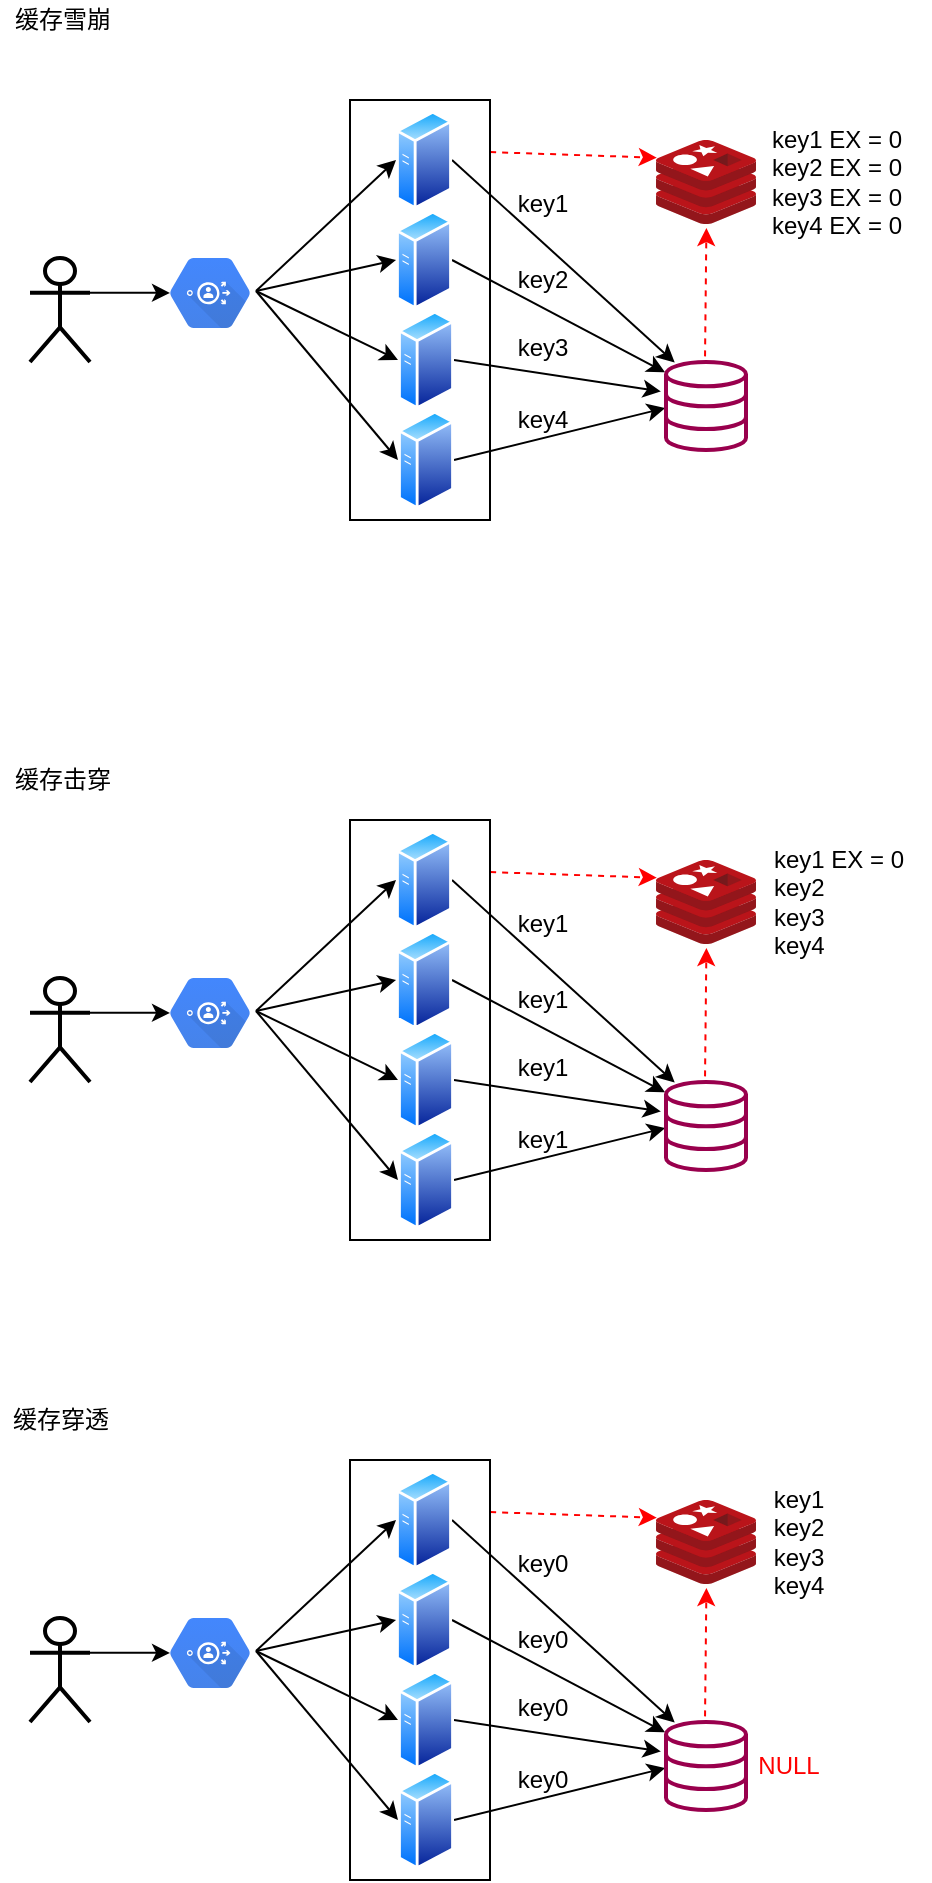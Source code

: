 <mxfile version="13.1.3" type="github"><diagram id="LF-wBUinEw7tB05aD-8D" name="第 1 页"><mxGraphModel dx="988" dy="596" grid="1" gridSize="10" guides="1" tooltips="1" connect="1" arrows="1" fold="1" page="1" pageScale="1" pageWidth="827" pageHeight="1169" math="0" shadow="0"><root><mxCell id="0"/><mxCell id="1" parent="0"/><mxCell id="2JN4IyXqBzqJY3ctXjoC-40" value="" style="edgeStyle=none;rounded=0;orthogonalLoop=1;jettySize=auto;html=1;entryX=0.008;entryY=0.211;entryDx=0;entryDy=0;entryPerimeter=0;exitX=1.001;exitY=0.124;exitDx=0;exitDy=0;exitPerimeter=0;dashed=1;strokeColor=#FF0000;" edge="1" parent="1" source="2JN4IyXqBzqJY3ctXjoC-16" target="2JN4IyXqBzqJY3ctXjoC-25"><mxGeometry relative="1" as="geometry"><mxPoint x="353" y="185.0" as="targetPoint"/></mxGeometry></mxCell><mxCell id="2JN4IyXqBzqJY3ctXjoC-16" value="" style="verticalLabelPosition=bottom;verticalAlign=top;html=1;shape=mxgraph.basic.rect;fillColor2=none;strokeWidth=1;size=20;indent=5;fillColor=none;" vertex="1" parent="1"><mxGeometry x="210" y="80" width="70" height="210" as="geometry"/></mxCell><mxCell id="2JN4IyXqBzqJY3ctXjoC-38" style="edgeStyle=none;rounded=0;orthogonalLoop=1;jettySize=auto;html=1;exitX=1;exitY=0.5;exitDx=0;exitDy=0;entryX=0.109;entryY=0.006;entryDx=0;entryDy=0;entryPerimeter=0;" edge="1" parent="1" source="2JN4IyXqBzqJY3ctXjoC-17" target="2JN4IyXqBzqJY3ctXjoC-24"><mxGeometry relative="1" as="geometry"/></mxCell><mxCell id="2JN4IyXqBzqJY3ctXjoC-17" value="" style="aspect=fixed;perimeter=ellipsePerimeter;html=1;align=center;shadow=0;dashed=0;spacingTop=3;image;image=img/lib/active_directory/generic_server.svg;fillColor=none;" vertex="1" parent="1"><mxGeometry x="233" y="85" width="28.0" height="50" as="geometry"/></mxCell><mxCell id="2JN4IyXqBzqJY3ctXjoC-37" style="edgeStyle=none;rounded=0;orthogonalLoop=1;jettySize=auto;html=1;exitX=1;exitY=0.5;exitDx=0;exitDy=0;entryX=-0.012;entryY=0.116;entryDx=0;entryDy=0;entryPerimeter=0;" edge="1" parent="1" source="2JN4IyXqBzqJY3ctXjoC-18" target="2JN4IyXqBzqJY3ctXjoC-24"><mxGeometry relative="1" as="geometry"/></mxCell><mxCell id="2JN4IyXqBzqJY3ctXjoC-18" value="" style="aspect=fixed;perimeter=ellipsePerimeter;html=1;align=center;shadow=0;dashed=0;spacingTop=3;image;image=img/lib/active_directory/generic_server.svg;fillColor=none;" vertex="1" parent="1"><mxGeometry x="233" y="135" width="28.0" height="50" as="geometry"/></mxCell><mxCell id="2JN4IyXqBzqJY3ctXjoC-36" style="edgeStyle=none;rounded=0;orthogonalLoop=1;jettySize=auto;html=1;exitX=1;exitY=0.5;exitDx=0;exitDy=0;entryX=-0.064;entryY=0.335;entryDx=0;entryDy=0;entryPerimeter=0;" edge="1" parent="1" source="2JN4IyXqBzqJY3ctXjoC-20" target="2JN4IyXqBzqJY3ctXjoC-24"><mxGeometry relative="1" as="geometry"><mxPoint x="370" y="240.0" as="targetPoint"/></mxGeometry></mxCell><mxCell id="2JN4IyXqBzqJY3ctXjoC-20" value="" style="aspect=fixed;perimeter=ellipsePerimeter;html=1;align=center;shadow=0;dashed=0;spacingTop=3;image;image=img/lib/active_directory/generic_server.svg;fillColor=none;" vertex="1" parent="1"><mxGeometry x="234" y="185" width="28.0" height="50" as="geometry"/></mxCell><mxCell id="2JN4IyXqBzqJY3ctXjoC-35" style="edgeStyle=none;rounded=0;orthogonalLoop=1;jettySize=auto;html=1;exitX=1;exitY=0.5;exitDx=0;exitDy=0;entryX=-0.012;entryY=0.524;entryDx=0;entryDy=0;entryPerimeter=0;" edge="1" parent="1" source="2JN4IyXqBzqJY3ctXjoC-23" target="2JN4IyXqBzqJY3ctXjoC-24"><mxGeometry relative="1" as="geometry"/></mxCell><mxCell id="2JN4IyXqBzqJY3ctXjoC-23" value="" style="aspect=fixed;perimeter=ellipsePerimeter;html=1;align=center;shadow=0;dashed=0;spacingTop=3;image;image=img/lib/active_directory/generic_server.svg;fillColor=none;" vertex="1" parent="1"><mxGeometry x="234" y="235" width="28.0" height="50" as="geometry"/></mxCell><mxCell id="2JN4IyXqBzqJY3ctXjoC-24" value="" style="html=1;verticalLabelPosition=bottom;align=center;labelBackgroundColor=#ffffff;verticalAlign=top;strokeWidth=2;strokeColor=#99004D;shadow=0;dashed=0;shape=mxgraph.ios7.icons.data;fillColor=none;" vertex="1" parent="1"><mxGeometry x="368" y="211" width="40" height="44" as="geometry"/></mxCell><mxCell id="2JN4IyXqBzqJY3ctXjoC-25" value="" style="aspect=fixed;html=1;points=[];align=center;image;fontSize=12;image=img/lib/mscae/Cache_Redis_Product.svg;strokeColor=#99004D;fillColor=none;" vertex="1" parent="1"><mxGeometry x="363" y="100" width="50" height="42" as="geometry"/></mxCell><mxCell id="2JN4IyXqBzqJY3ctXjoC-29" style="rounded=0;orthogonalLoop=1;jettySize=auto;html=1;exitX=1;exitY=0.333;exitDx=0;exitDy=0;exitPerimeter=0;" edge="1" parent="1" source="2JN4IyXqBzqJY3ctXjoC-27" target="2JN4IyXqBzqJY3ctXjoC-46"><mxGeometry relative="1" as="geometry"><mxPoint x="108.887" y="168.186" as="targetPoint"/></mxGeometry></mxCell><mxCell id="2JN4IyXqBzqJY3ctXjoC-27" value="" style="shape=umlActor;verticalLabelPosition=bottom;labelBackgroundColor=#ffffff;verticalAlign=top;html=1;outlineConnect=0;strokeColor=#000000;fillColor=none;strokeWidth=2;" vertex="1" parent="1"><mxGeometry x="50" y="159" width="30" height="52" as="geometry"/></mxCell><mxCell id="2JN4IyXqBzqJY3ctXjoC-30" style="edgeStyle=none;rounded=0;orthogonalLoop=1;jettySize=auto;html=1;exitX=1;exitY=0.5;exitDx=0;exitDy=0;entryX=0;entryY=0.5;entryDx=0;entryDy=0;" edge="1" parent="1" target="2JN4IyXqBzqJY3ctXjoC-17"><mxGeometry relative="1" as="geometry"><mxPoint x="163.0" y="175.5" as="sourcePoint"/></mxGeometry></mxCell><mxCell id="2JN4IyXqBzqJY3ctXjoC-32" style="edgeStyle=none;rounded=0;orthogonalLoop=1;jettySize=auto;html=1;exitX=1;exitY=0.5;exitDx=0;exitDy=0;entryX=0;entryY=0.5;entryDx=0;entryDy=0;" edge="1" parent="1" target="2JN4IyXqBzqJY3ctXjoC-18"><mxGeometry relative="1" as="geometry"><mxPoint x="163.0" y="175.5" as="sourcePoint"/></mxGeometry></mxCell><mxCell id="2JN4IyXqBzqJY3ctXjoC-33" style="edgeStyle=none;rounded=0;orthogonalLoop=1;jettySize=auto;html=1;exitX=1;exitY=0.5;exitDx=0;exitDy=0;entryX=0;entryY=0.5;entryDx=0;entryDy=0;" edge="1" parent="1" target="2JN4IyXqBzqJY3ctXjoC-20"><mxGeometry relative="1" as="geometry"><mxPoint x="163.0" y="175.5" as="sourcePoint"/></mxGeometry></mxCell><mxCell id="2JN4IyXqBzqJY3ctXjoC-34" style="edgeStyle=none;rounded=0;orthogonalLoop=1;jettySize=auto;html=1;exitX=1;exitY=0.5;exitDx=0;exitDy=0;entryX=0;entryY=0.5;entryDx=0;entryDy=0;" edge="1" parent="1" target="2JN4IyXqBzqJY3ctXjoC-23"><mxGeometry relative="1" as="geometry"><mxPoint x="163.0" y="175.5" as="sourcePoint"/></mxGeometry></mxCell><mxCell id="2JN4IyXqBzqJY3ctXjoC-41" value="" style="endArrow=classic;html=1;dashed=1;strokeColor=#FF0000;exitX=0.488;exitY=-0.064;exitDx=0;exitDy=0;exitPerimeter=0;entryX=0.504;entryY=1.048;entryDx=0;entryDy=0;entryPerimeter=0;" edge="1" parent="1" source="2JN4IyXqBzqJY3ctXjoC-24" target="2JN4IyXqBzqJY3ctXjoC-25"><mxGeometry width="50" height="50" relative="1" as="geometry"><mxPoint x="300" y="250" as="sourcePoint"/><mxPoint x="350" y="200" as="targetPoint"/></mxGeometry></mxCell><mxCell id="2JN4IyXqBzqJY3ctXjoC-42" value="key1" style="text;html=1;align=center;verticalAlign=middle;resizable=0;points=[];autosize=1;" vertex="1" parent="1"><mxGeometry x="286" y="122" width="40" height="20" as="geometry"/></mxCell><mxCell id="2JN4IyXqBzqJY3ctXjoC-43" value="key2" style="text;html=1;align=center;verticalAlign=middle;resizable=0;points=[];autosize=1;" vertex="1" parent="1"><mxGeometry x="286" y="160" width="40" height="20" as="geometry"/></mxCell><mxCell id="2JN4IyXqBzqJY3ctXjoC-44" value="key3" style="text;html=1;align=center;verticalAlign=middle;resizable=0;points=[];autosize=1;" vertex="1" parent="1"><mxGeometry x="286" y="194" width="40" height="20" as="geometry"/></mxCell><mxCell id="2JN4IyXqBzqJY3ctXjoC-45" value="key4" style="text;html=1;align=center;verticalAlign=middle;resizable=0;points=[];autosize=1;" vertex="1" parent="1"><mxGeometry x="286" y="230" width="40" height="20" as="geometry"/></mxCell><mxCell id="2JN4IyXqBzqJY3ctXjoC-46" value="" style="shape=mxgraph.gcp.identity_and_security.cloud_identity_aware_proxy;html=1;fillColor=#4387FD;gradientColor=#4683EA;strokeColor=none;verticalLabelPosition=bottom;verticalAlign=top;align=center;labelBackgroundColor=none;fontColor=#009900;" vertex="1" parent="1"><mxGeometry x="120" y="159" width="40" height="35" as="geometry"/></mxCell><mxCell id="2JN4IyXqBzqJY3ctXjoC-50" value="" style="edgeStyle=none;rounded=0;orthogonalLoop=1;jettySize=auto;html=1;entryX=0.008;entryY=0.211;entryDx=0;entryDy=0;entryPerimeter=0;exitX=1.001;exitY=0.124;exitDx=0;exitDy=0;exitPerimeter=0;dashed=1;strokeColor=#FF0000;" edge="1" parent="1" source="2JN4IyXqBzqJY3ctXjoC-51" target="2JN4IyXqBzqJY3ctXjoC-61"><mxGeometry relative="1" as="geometry"><mxPoint x="353" y="545.0" as="targetPoint"/></mxGeometry></mxCell><mxCell id="2JN4IyXqBzqJY3ctXjoC-51" value="" style="verticalLabelPosition=bottom;verticalAlign=top;html=1;shape=mxgraph.basic.rect;fillColor2=none;strokeWidth=1;size=20;indent=5;fillColor=none;" vertex="1" parent="1"><mxGeometry x="210" y="440" width="70" height="210" as="geometry"/></mxCell><mxCell id="2JN4IyXqBzqJY3ctXjoC-52" style="edgeStyle=none;rounded=0;orthogonalLoop=1;jettySize=auto;html=1;exitX=1;exitY=0.5;exitDx=0;exitDy=0;entryX=0.109;entryY=0.006;entryDx=0;entryDy=0;entryPerimeter=0;" edge="1" parent="1" source="2JN4IyXqBzqJY3ctXjoC-53" target="2JN4IyXqBzqJY3ctXjoC-60"><mxGeometry relative="1" as="geometry"/></mxCell><mxCell id="2JN4IyXqBzqJY3ctXjoC-53" value="" style="aspect=fixed;perimeter=ellipsePerimeter;html=1;align=center;shadow=0;dashed=0;spacingTop=3;image;image=img/lib/active_directory/generic_server.svg;fillColor=none;" vertex="1" parent="1"><mxGeometry x="233" y="445" width="28.0" height="50" as="geometry"/></mxCell><mxCell id="2JN4IyXqBzqJY3ctXjoC-54" style="edgeStyle=none;rounded=0;orthogonalLoop=1;jettySize=auto;html=1;exitX=1;exitY=0.5;exitDx=0;exitDy=0;entryX=-0.012;entryY=0.116;entryDx=0;entryDy=0;entryPerimeter=0;" edge="1" parent="1" source="2JN4IyXqBzqJY3ctXjoC-55" target="2JN4IyXqBzqJY3ctXjoC-60"><mxGeometry relative="1" as="geometry"/></mxCell><mxCell id="2JN4IyXqBzqJY3ctXjoC-55" value="" style="aspect=fixed;perimeter=ellipsePerimeter;html=1;align=center;shadow=0;dashed=0;spacingTop=3;image;image=img/lib/active_directory/generic_server.svg;fillColor=none;" vertex="1" parent="1"><mxGeometry x="233" y="495" width="28.0" height="50" as="geometry"/></mxCell><mxCell id="2JN4IyXqBzqJY3ctXjoC-56" style="edgeStyle=none;rounded=0;orthogonalLoop=1;jettySize=auto;html=1;exitX=1;exitY=0.5;exitDx=0;exitDy=0;entryX=-0.064;entryY=0.335;entryDx=0;entryDy=0;entryPerimeter=0;" edge="1" parent="1" source="2JN4IyXqBzqJY3ctXjoC-57" target="2JN4IyXqBzqJY3ctXjoC-60"><mxGeometry relative="1" as="geometry"><mxPoint x="370" y="600.0" as="targetPoint"/></mxGeometry></mxCell><mxCell id="2JN4IyXqBzqJY3ctXjoC-57" value="" style="aspect=fixed;perimeter=ellipsePerimeter;html=1;align=center;shadow=0;dashed=0;spacingTop=3;image;image=img/lib/active_directory/generic_server.svg;fillColor=none;" vertex="1" parent="1"><mxGeometry x="234" y="545" width="28.0" height="50" as="geometry"/></mxCell><mxCell id="2JN4IyXqBzqJY3ctXjoC-58" style="edgeStyle=none;rounded=0;orthogonalLoop=1;jettySize=auto;html=1;exitX=1;exitY=0.5;exitDx=0;exitDy=0;entryX=-0.012;entryY=0.524;entryDx=0;entryDy=0;entryPerimeter=0;" edge="1" parent="1" source="2JN4IyXqBzqJY3ctXjoC-59" target="2JN4IyXqBzqJY3ctXjoC-60"><mxGeometry relative="1" as="geometry"/></mxCell><mxCell id="2JN4IyXqBzqJY3ctXjoC-59" value="" style="aspect=fixed;perimeter=ellipsePerimeter;html=1;align=center;shadow=0;dashed=0;spacingTop=3;image;image=img/lib/active_directory/generic_server.svg;fillColor=none;" vertex="1" parent="1"><mxGeometry x="234" y="595" width="28.0" height="50" as="geometry"/></mxCell><mxCell id="2JN4IyXqBzqJY3ctXjoC-60" value="" style="html=1;verticalLabelPosition=bottom;align=center;labelBackgroundColor=#ffffff;verticalAlign=top;strokeWidth=2;strokeColor=#99004D;shadow=0;dashed=0;shape=mxgraph.ios7.icons.data;fillColor=none;" vertex="1" parent="1"><mxGeometry x="368" y="571" width="40" height="44" as="geometry"/></mxCell><mxCell id="2JN4IyXqBzqJY3ctXjoC-61" value="" style="aspect=fixed;html=1;points=[];align=center;image;fontSize=12;image=img/lib/mscae/Cache_Redis_Product.svg;strokeColor=#99004D;fillColor=none;" vertex="1" parent="1"><mxGeometry x="363" y="460" width="50" height="42" as="geometry"/></mxCell><mxCell id="2JN4IyXqBzqJY3ctXjoC-62" style="rounded=0;orthogonalLoop=1;jettySize=auto;html=1;exitX=1;exitY=0.333;exitDx=0;exitDy=0;exitPerimeter=0;" edge="1" parent="1" source="2JN4IyXqBzqJY3ctXjoC-63" target="2JN4IyXqBzqJY3ctXjoC-73"><mxGeometry relative="1" as="geometry"><mxPoint x="108.887" y="528.186" as="targetPoint"/></mxGeometry></mxCell><mxCell id="2JN4IyXqBzqJY3ctXjoC-63" value="" style="shape=umlActor;verticalLabelPosition=bottom;labelBackgroundColor=#ffffff;verticalAlign=top;html=1;outlineConnect=0;strokeColor=#000000;fillColor=none;strokeWidth=2;" vertex="1" parent="1"><mxGeometry x="50" y="519" width="30" height="52" as="geometry"/></mxCell><mxCell id="2JN4IyXqBzqJY3ctXjoC-64" style="edgeStyle=none;rounded=0;orthogonalLoop=1;jettySize=auto;html=1;exitX=1;exitY=0.5;exitDx=0;exitDy=0;entryX=0;entryY=0.5;entryDx=0;entryDy=0;" edge="1" parent="1" target="2JN4IyXqBzqJY3ctXjoC-53"><mxGeometry relative="1" as="geometry"><mxPoint x="163.0" y="535.5" as="sourcePoint"/></mxGeometry></mxCell><mxCell id="2JN4IyXqBzqJY3ctXjoC-65" style="edgeStyle=none;rounded=0;orthogonalLoop=1;jettySize=auto;html=1;exitX=1;exitY=0.5;exitDx=0;exitDy=0;entryX=0;entryY=0.5;entryDx=0;entryDy=0;" edge="1" parent="1" target="2JN4IyXqBzqJY3ctXjoC-55"><mxGeometry relative="1" as="geometry"><mxPoint x="163.0" y="535.5" as="sourcePoint"/></mxGeometry></mxCell><mxCell id="2JN4IyXqBzqJY3ctXjoC-66" style="edgeStyle=none;rounded=0;orthogonalLoop=1;jettySize=auto;html=1;exitX=1;exitY=0.5;exitDx=0;exitDy=0;entryX=0;entryY=0.5;entryDx=0;entryDy=0;" edge="1" parent="1" target="2JN4IyXqBzqJY3ctXjoC-57"><mxGeometry relative="1" as="geometry"><mxPoint x="163.0" y="535.5" as="sourcePoint"/></mxGeometry></mxCell><mxCell id="2JN4IyXqBzqJY3ctXjoC-67" style="edgeStyle=none;rounded=0;orthogonalLoop=1;jettySize=auto;html=1;exitX=1;exitY=0.5;exitDx=0;exitDy=0;entryX=0;entryY=0.5;entryDx=0;entryDy=0;" edge="1" parent="1" target="2JN4IyXqBzqJY3ctXjoC-59"><mxGeometry relative="1" as="geometry"><mxPoint x="163.0" y="535.5" as="sourcePoint"/></mxGeometry></mxCell><mxCell id="2JN4IyXqBzqJY3ctXjoC-68" value="" style="endArrow=classic;html=1;dashed=1;strokeColor=#FF0000;exitX=0.488;exitY=-0.064;exitDx=0;exitDy=0;exitPerimeter=0;entryX=0.504;entryY=1.048;entryDx=0;entryDy=0;entryPerimeter=0;" edge="1" parent="1" source="2JN4IyXqBzqJY3ctXjoC-60" target="2JN4IyXqBzqJY3ctXjoC-61"><mxGeometry width="50" height="50" relative="1" as="geometry"><mxPoint x="300" y="610" as="sourcePoint"/><mxPoint x="350" y="560" as="targetPoint"/></mxGeometry></mxCell><mxCell id="2JN4IyXqBzqJY3ctXjoC-69" value="key1" style="text;html=1;align=center;verticalAlign=middle;resizable=0;points=[];autosize=1;" vertex="1" parent="1"><mxGeometry x="286" y="482" width="40" height="20" as="geometry"/></mxCell><mxCell id="2JN4IyXqBzqJY3ctXjoC-70" value="key1" style="text;html=1;align=center;verticalAlign=middle;resizable=0;points=[];autosize=1;" vertex="1" parent="1"><mxGeometry x="286" y="520" width="40" height="20" as="geometry"/></mxCell><mxCell id="2JN4IyXqBzqJY3ctXjoC-71" value="key1" style="text;html=1;align=center;verticalAlign=middle;resizable=0;points=[];autosize=1;" vertex="1" parent="1"><mxGeometry x="286" y="554" width="40" height="20" as="geometry"/></mxCell><mxCell id="2JN4IyXqBzqJY3ctXjoC-72" value="key1" style="text;html=1;align=center;verticalAlign=middle;resizable=0;points=[];autosize=1;" vertex="1" parent="1"><mxGeometry x="286" y="590" width="40" height="20" as="geometry"/></mxCell><mxCell id="2JN4IyXqBzqJY3ctXjoC-73" value="" style="shape=mxgraph.gcp.identity_and_security.cloud_identity_aware_proxy;html=1;fillColor=#4387FD;gradientColor=#4683EA;strokeColor=none;verticalLabelPosition=bottom;verticalAlign=top;align=center;labelBackgroundColor=none;fontColor=#009900;" vertex="1" parent="1"><mxGeometry x="120" y="519" width="40" height="35" as="geometry"/></mxCell><mxCell id="2JN4IyXqBzqJY3ctXjoC-74" value="缓存击穿" style="text;html=1;align=center;verticalAlign=middle;resizable=0;points=[];autosize=1;fontColor=#000000;" vertex="1" parent="1"><mxGeometry x="36" y="410" width="60" height="20" as="geometry"/></mxCell><mxCell id="2JN4IyXqBzqJY3ctXjoC-75" value="缓存雪崩" style="text;html=1;align=center;verticalAlign=middle;resizable=0;points=[];autosize=1;fontColor=#000000;" vertex="1" parent="1"><mxGeometry x="36" y="30" width="60" height="20" as="geometry"/></mxCell><mxCell id="2JN4IyXqBzqJY3ctXjoC-76" value="" style="edgeStyle=none;rounded=0;orthogonalLoop=1;jettySize=auto;html=1;entryX=0.008;entryY=0.211;entryDx=0;entryDy=0;entryPerimeter=0;exitX=1.001;exitY=0.124;exitDx=0;exitDy=0;exitPerimeter=0;dashed=1;strokeColor=#FF0000;" edge="1" parent="1" source="2JN4IyXqBzqJY3ctXjoC-77" target="2JN4IyXqBzqJY3ctXjoC-87"><mxGeometry relative="1" as="geometry"><mxPoint x="353" y="865.0" as="targetPoint"/></mxGeometry></mxCell><mxCell id="2JN4IyXqBzqJY3ctXjoC-77" value="" style="verticalLabelPosition=bottom;verticalAlign=top;html=1;shape=mxgraph.basic.rect;fillColor2=none;strokeWidth=1;size=20;indent=5;fillColor=none;" vertex="1" parent="1"><mxGeometry x="210" y="760" width="70" height="210" as="geometry"/></mxCell><mxCell id="2JN4IyXqBzqJY3ctXjoC-78" style="edgeStyle=none;rounded=0;orthogonalLoop=1;jettySize=auto;html=1;exitX=1;exitY=0.5;exitDx=0;exitDy=0;entryX=0.109;entryY=0.006;entryDx=0;entryDy=0;entryPerimeter=0;" edge="1" parent="1" source="2JN4IyXqBzqJY3ctXjoC-79" target="2JN4IyXqBzqJY3ctXjoC-86"><mxGeometry relative="1" as="geometry"/></mxCell><mxCell id="2JN4IyXqBzqJY3ctXjoC-79" value="" style="aspect=fixed;perimeter=ellipsePerimeter;html=1;align=center;shadow=0;dashed=0;spacingTop=3;image;image=img/lib/active_directory/generic_server.svg;fillColor=none;" vertex="1" parent="1"><mxGeometry x="233" y="765" width="28.0" height="50" as="geometry"/></mxCell><mxCell id="2JN4IyXqBzqJY3ctXjoC-80" style="edgeStyle=none;rounded=0;orthogonalLoop=1;jettySize=auto;html=1;exitX=1;exitY=0.5;exitDx=0;exitDy=0;entryX=-0.012;entryY=0.116;entryDx=0;entryDy=0;entryPerimeter=0;" edge="1" parent="1" source="2JN4IyXqBzqJY3ctXjoC-81" target="2JN4IyXqBzqJY3ctXjoC-86"><mxGeometry relative="1" as="geometry"/></mxCell><mxCell id="2JN4IyXqBzqJY3ctXjoC-81" value="" style="aspect=fixed;perimeter=ellipsePerimeter;html=1;align=center;shadow=0;dashed=0;spacingTop=3;image;image=img/lib/active_directory/generic_server.svg;fillColor=none;" vertex="1" parent="1"><mxGeometry x="233" y="815" width="28.0" height="50" as="geometry"/></mxCell><mxCell id="2JN4IyXqBzqJY3ctXjoC-82" style="edgeStyle=none;rounded=0;orthogonalLoop=1;jettySize=auto;html=1;exitX=1;exitY=0.5;exitDx=0;exitDy=0;entryX=-0.064;entryY=0.335;entryDx=0;entryDy=0;entryPerimeter=0;" edge="1" parent="1" source="2JN4IyXqBzqJY3ctXjoC-83" target="2JN4IyXqBzqJY3ctXjoC-86"><mxGeometry relative="1" as="geometry"><mxPoint x="370" y="920.0" as="targetPoint"/></mxGeometry></mxCell><mxCell id="2JN4IyXqBzqJY3ctXjoC-83" value="" style="aspect=fixed;perimeter=ellipsePerimeter;html=1;align=center;shadow=0;dashed=0;spacingTop=3;image;image=img/lib/active_directory/generic_server.svg;fillColor=none;" vertex="1" parent="1"><mxGeometry x="234" y="865" width="28.0" height="50" as="geometry"/></mxCell><mxCell id="2JN4IyXqBzqJY3ctXjoC-84" style="edgeStyle=none;rounded=0;orthogonalLoop=1;jettySize=auto;html=1;exitX=1;exitY=0.5;exitDx=0;exitDy=0;entryX=-0.012;entryY=0.524;entryDx=0;entryDy=0;entryPerimeter=0;" edge="1" parent="1" source="2JN4IyXqBzqJY3ctXjoC-85" target="2JN4IyXqBzqJY3ctXjoC-86"><mxGeometry relative="1" as="geometry"/></mxCell><mxCell id="2JN4IyXqBzqJY3ctXjoC-85" value="" style="aspect=fixed;perimeter=ellipsePerimeter;html=1;align=center;shadow=0;dashed=0;spacingTop=3;image;image=img/lib/active_directory/generic_server.svg;fillColor=none;" vertex="1" parent="1"><mxGeometry x="234" y="915" width="28.0" height="50" as="geometry"/></mxCell><mxCell id="2JN4IyXqBzqJY3ctXjoC-86" value="" style="html=1;verticalLabelPosition=bottom;align=center;labelBackgroundColor=#ffffff;verticalAlign=top;strokeWidth=2;strokeColor=#99004D;shadow=0;dashed=0;shape=mxgraph.ios7.icons.data;fillColor=none;" vertex="1" parent="1"><mxGeometry x="368" y="891" width="40" height="44" as="geometry"/></mxCell><mxCell id="2JN4IyXqBzqJY3ctXjoC-87" value="" style="aspect=fixed;html=1;points=[];align=center;image;fontSize=12;image=img/lib/mscae/Cache_Redis_Product.svg;strokeColor=#99004D;fillColor=none;" vertex="1" parent="1"><mxGeometry x="363" y="780" width="50" height="42" as="geometry"/></mxCell><mxCell id="2JN4IyXqBzqJY3ctXjoC-88" style="rounded=0;orthogonalLoop=1;jettySize=auto;html=1;exitX=1;exitY=0.333;exitDx=0;exitDy=0;exitPerimeter=0;" edge="1" parent="1" source="2JN4IyXqBzqJY3ctXjoC-89" target="2JN4IyXqBzqJY3ctXjoC-99"><mxGeometry relative="1" as="geometry"><mxPoint x="108.887" y="848.186" as="targetPoint"/></mxGeometry></mxCell><mxCell id="2JN4IyXqBzqJY3ctXjoC-89" value="" style="shape=umlActor;verticalLabelPosition=bottom;labelBackgroundColor=#ffffff;verticalAlign=top;html=1;outlineConnect=0;strokeColor=#000000;fillColor=none;strokeWidth=2;" vertex="1" parent="1"><mxGeometry x="50" y="839" width="30" height="52" as="geometry"/></mxCell><mxCell id="2JN4IyXqBzqJY3ctXjoC-90" style="edgeStyle=none;rounded=0;orthogonalLoop=1;jettySize=auto;html=1;exitX=1;exitY=0.5;exitDx=0;exitDy=0;entryX=0;entryY=0.5;entryDx=0;entryDy=0;" edge="1" parent="1" target="2JN4IyXqBzqJY3ctXjoC-79"><mxGeometry relative="1" as="geometry"><mxPoint x="163.0" y="855.5" as="sourcePoint"/></mxGeometry></mxCell><mxCell id="2JN4IyXqBzqJY3ctXjoC-91" style="edgeStyle=none;rounded=0;orthogonalLoop=1;jettySize=auto;html=1;exitX=1;exitY=0.5;exitDx=0;exitDy=0;entryX=0;entryY=0.5;entryDx=0;entryDy=0;" edge="1" parent="1" target="2JN4IyXqBzqJY3ctXjoC-81"><mxGeometry relative="1" as="geometry"><mxPoint x="163.0" y="855.5" as="sourcePoint"/></mxGeometry></mxCell><mxCell id="2JN4IyXqBzqJY3ctXjoC-92" style="edgeStyle=none;rounded=0;orthogonalLoop=1;jettySize=auto;html=1;exitX=1;exitY=0.5;exitDx=0;exitDy=0;entryX=0;entryY=0.5;entryDx=0;entryDy=0;" edge="1" parent="1" target="2JN4IyXqBzqJY3ctXjoC-83"><mxGeometry relative="1" as="geometry"><mxPoint x="163.0" y="855.5" as="sourcePoint"/></mxGeometry></mxCell><mxCell id="2JN4IyXqBzqJY3ctXjoC-93" style="edgeStyle=none;rounded=0;orthogonalLoop=1;jettySize=auto;html=1;exitX=1;exitY=0.5;exitDx=0;exitDy=0;entryX=0;entryY=0.5;entryDx=0;entryDy=0;" edge="1" parent="1" target="2JN4IyXqBzqJY3ctXjoC-85"><mxGeometry relative="1" as="geometry"><mxPoint x="163.0" y="855.5" as="sourcePoint"/></mxGeometry></mxCell><mxCell id="2JN4IyXqBzqJY3ctXjoC-94" value="" style="endArrow=classic;html=1;dashed=1;strokeColor=#FF0000;exitX=0.488;exitY=-0.064;exitDx=0;exitDy=0;exitPerimeter=0;entryX=0.504;entryY=1.048;entryDx=0;entryDy=0;entryPerimeter=0;" edge="1" parent="1" source="2JN4IyXqBzqJY3ctXjoC-86" target="2JN4IyXqBzqJY3ctXjoC-87"><mxGeometry width="50" height="50" relative="1" as="geometry"><mxPoint x="300" y="930" as="sourcePoint"/><mxPoint x="350" y="880" as="targetPoint"/></mxGeometry></mxCell><mxCell id="2JN4IyXqBzqJY3ctXjoC-95" value="key0" style="text;html=1;align=center;verticalAlign=middle;resizable=0;points=[];autosize=1;" vertex="1" parent="1"><mxGeometry x="286" y="802" width="40" height="20" as="geometry"/></mxCell><mxCell id="2JN4IyXqBzqJY3ctXjoC-96" value="key0" style="text;html=1;align=center;verticalAlign=middle;resizable=0;points=[];autosize=1;" vertex="1" parent="1"><mxGeometry x="286" y="840" width="40" height="20" as="geometry"/></mxCell><mxCell id="2JN4IyXqBzqJY3ctXjoC-97" value="key0" style="text;html=1;align=center;verticalAlign=middle;resizable=0;points=[];autosize=1;" vertex="1" parent="1"><mxGeometry x="286" y="874" width="40" height="20" as="geometry"/></mxCell><mxCell id="2JN4IyXqBzqJY3ctXjoC-98" value="key0" style="text;html=1;align=center;verticalAlign=middle;resizable=0;points=[];autosize=1;" vertex="1" parent="1"><mxGeometry x="286" y="910" width="40" height="20" as="geometry"/></mxCell><mxCell id="2JN4IyXqBzqJY3ctXjoC-99" value="" style="shape=mxgraph.gcp.identity_and_security.cloud_identity_aware_proxy;html=1;fillColor=#4387FD;gradientColor=#4683EA;strokeColor=none;verticalLabelPosition=bottom;verticalAlign=top;align=center;labelBackgroundColor=none;fontColor=#009900;" vertex="1" parent="1"><mxGeometry x="120" y="839" width="40" height="35" as="geometry"/></mxCell><mxCell id="2JN4IyXqBzqJY3ctXjoC-126" value="缓存穿透" style="text;html=1;align=center;verticalAlign=middle;resizable=0;points=[];autosize=1;fontColor=#000000;" vertex="1" parent="1"><mxGeometry x="35" y="730" width="60" height="20" as="geometry"/></mxCell><mxCell id="2JN4IyXqBzqJY3ctXjoC-129" value="key1&lt;br&gt;key2&lt;br&gt;key3&lt;br&gt;key4" style="text;html=1;align=center;verticalAlign=middle;resizable=0;points=[];autosize=1;fontColor=#000000;" vertex="1" parent="1"><mxGeometry x="414" y="771" width="40" height="60" as="geometry"/></mxCell><mxCell id="2JN4IyXqBzqJY3ctXjoC-130" value="key1 EX = 0&lt;br&gt;key2&lt;br&gt;key3&lt;br&gt;key4" style="text;html=1;align=left;verticalAlign=middle;resizable=0;points=[];autosize=1;fontColor=#000000;" vertex="1" parent="1"><mxGeometry x="420" y="451" width="80" height="60" as="geometry"/></mxCell><mxCell id="2JN4IyXqBzqJY3ctXjoC-131" value="key1 EX = 0&lt;br&gt;key2 EX = 0&lt;br&gt;key3 EX = 0&lt;br&gt;key4 EX = 0" style="text;html=1;align=center;verticalAlign=middle;resizable=0;points=[];autosize=1;fontColor=#000000;" vertex="1" parent="1"><mxGeometry x="413" y="91" width="80" height="60" as="geometry"/></mxCell><mxCell id="2JN4IyXqBzqJY3ctXjoC-132" value="NULL" style="text;html=1;align=center;verticalAlign=middle;resizable=0;points=[];autosize=1;fontColor=#FF0000;" vertex="1" parent="1"><mxGeometry x="404" y="903" width="50" height="20" as="geometry"/></mxCell></root></mxGraphModel></diagram></mxfile>